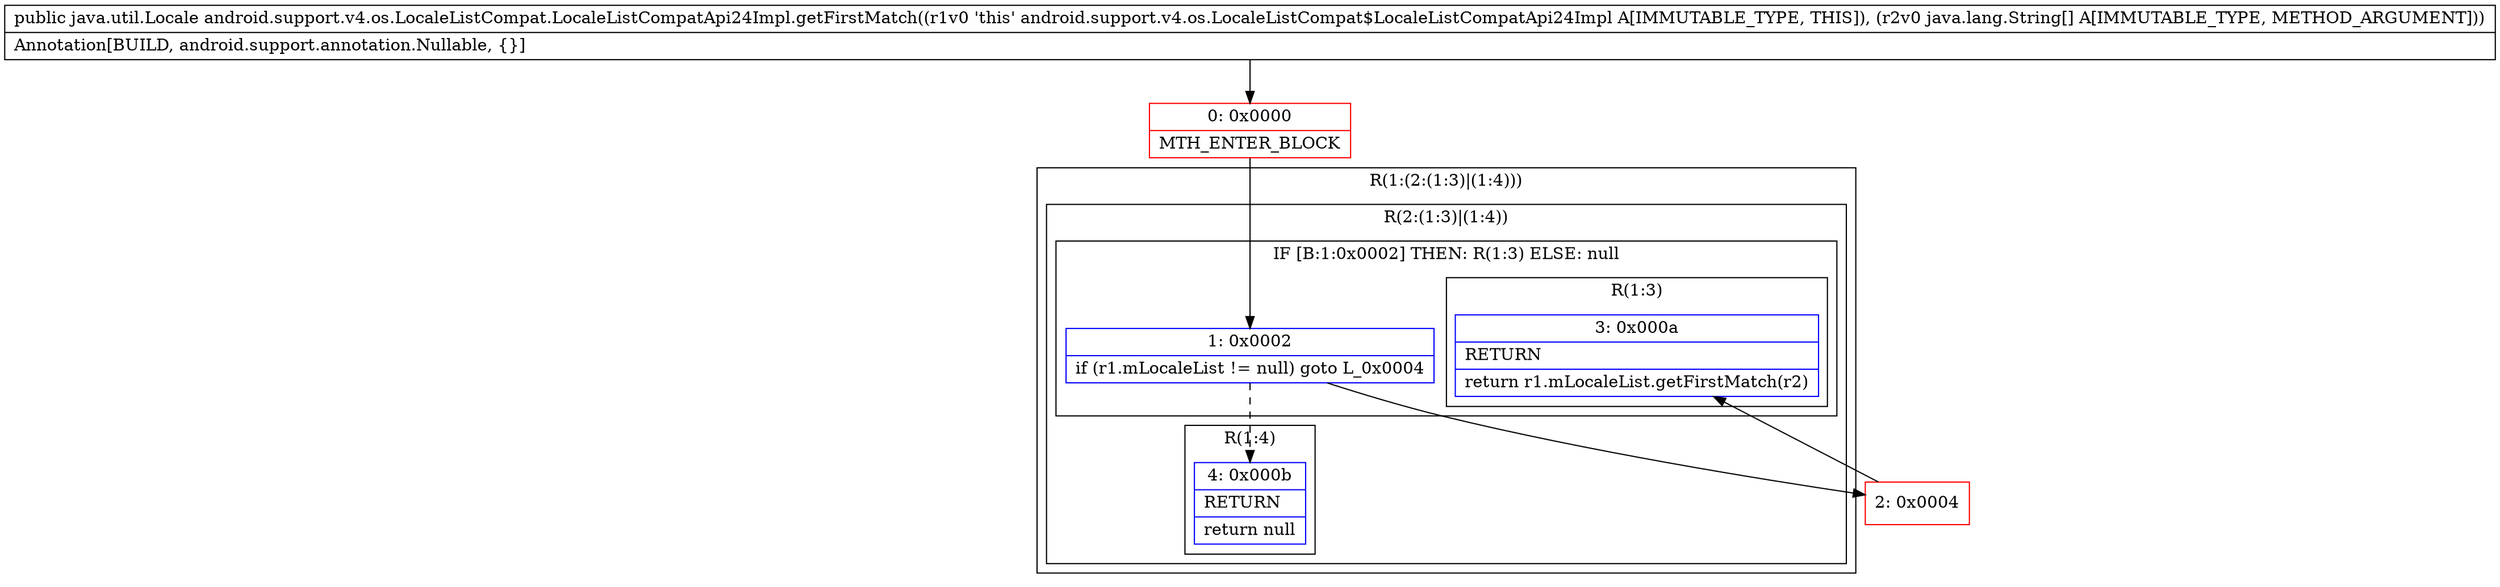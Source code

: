 digraph "CFG forandroid.support.v4.os.LocaleListCompat.LocaleListCompatApi24Impl.getFirstMatch([Ljava\/lang\/String;)Ljava\/util\/Locale;" {
subgraph cluster_Region_297724491 {
label = "R(1:(2:(1:3)|(1:4)))";
node [shape=record,color=blue];
subgraph cluster_Region_502580940 {
label = "R(2:(1:3)|(1:4))";
node [shape=record,color=blue];
subgraph cluster_IfRegion_987272255 {
label = "IF [B:1:0x0002] THEN: R(1:3) ELSE: null";
node [shape=record,color=blue];
Node_1 [shape=record,label="{1\:\ 0x0002|if (r1.mLocaleList != null) goto L_0x0004\l}"];
subgraph cluster_Region_683357862 {
label = "R(1:3)";
node [shape=record,color=blue];
Node_3 [shape=record,label="{3\:\ 0x000a|RETURN\l|return r1.mLocaleList.getFirstMatch(r2)\l}"];
}
}
subgraph cluster_Region_1320254792 {
label = "R(1:4)";
node [shape=record,color=blue];
Node_4 [shape=record,label="{4\:\ 0x000b|RETURN\l|return null\l}"];
}
}
}
Node_0 [shape=record,color=red,label="{0\:\ 0x0000|MTH_ENTER_BLOCK\l}"];
Node_2 [shape=record,color=red,label="{2\:\ 0x0004}"];
MethodNode[shape=record,label="{public java.util.Locale android.support.v4.os.LocaleListCompat.LocaleListCompatApi24Impl.getFirstMatch((r1v0 'this' android.support.v4.os.LocaleListCompat$LocaleListCompatApi24Impl A[IMMUTABLE_TYPE, THIS]), (r2v0 java.lang.String[] A[IMMUTABLE_TYPE, METHOD_ARGUMENT]))  | Annotation[BUILD, android.support.annotation.Nullable, \{\}]\l}"];
MethodNode -> Node_0;
Node_1 -> Node_2;
Node_1 -> Node_4[style=dashed];
Node_0 -> Node_1;
Node_2 -> Node_3;
}

